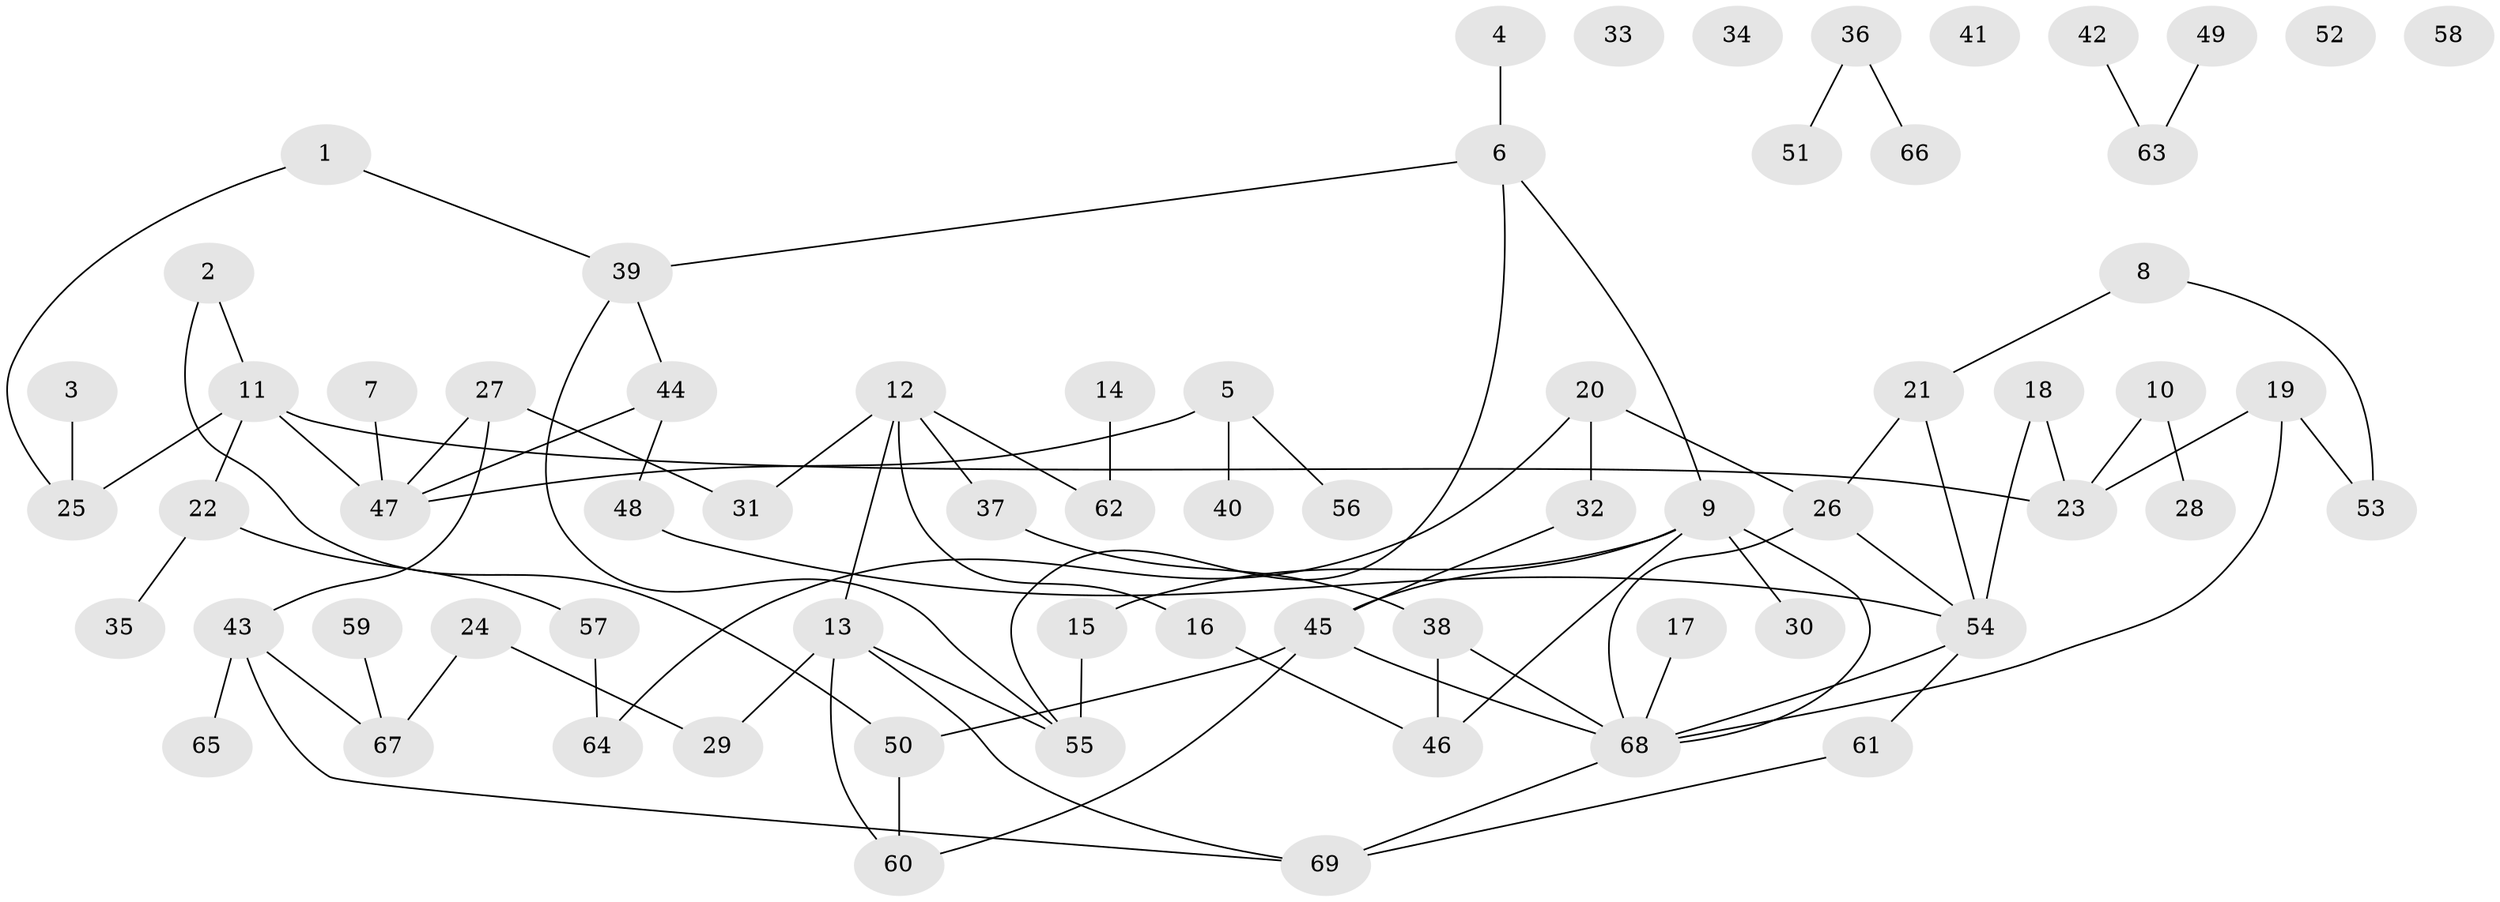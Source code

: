 // Generated by graph-tools (version 1.1) at 2025/40/03/09/25 04:40:08]
// undirected, 69 vertices, 84 edges
graph export_dot {
graph [start="1"]
  node [color=gray90,style=filled];
  1;
  2;
  3;
  4;
  5;
  6;
  7;
  8;
  9;
  10;
  11;
  12;
  13;
  14;
  15;
  16;
  17;
  18;
  19;
  20;
  21;
  22;
  23;
  24;
  25;
  26;
  27;
  28;
  29;
  30;
  31;
  32;
  33;
  34;
  35;
  36;
  37;
  38;
  39;
  40;
  41;
  42;
  43;
  44;
  45;
  46;
  47;
  48;
  49;
  50;
  51;
  52;
  53;
  54;
  55;
  56;
  57;
  58;
  59;
  60;
  61;
  62;
  63;
  64;
  65;
  66;
  67;
  68;
  69;
  1 -- 25;
  1 -- 39;
  2 -- 11;
  2 -- 50;
  3 -- 25;
  4 -- 6;
  5 -- 40;
  5 -- 47;
  5 -- 56;
  6 -- 9;
  6 -- 39;
  6 -- 55;
  7 -- 47;
  8 -- 21;
  8 -- 53;
  9 -- 15;
  9 -- 30;
  9 -- 45;
  9 -- 46;
  9 -- 68;
  10 -- 23;
  10 -- 28;
  11 -- 22;
  11 -- 23;
  11 -- 25;
  11 -- 47;
  12 -- 13;
  12 -- 16;
  12 -- 31;
  12 -- 37;
  12 -- 62;
  13 -- 29;
  13 -- 55;
  13 -- 60;
  13 -- 69;
  14 -- 62;
  15 -- 55;
  16 -- 46;
  17 -- 68;
  18 -- 23;
  18 -- 54;
  19 -- 23;
  19 -- 53;
  19 -- 68;
  20 -- 26;
  20 -- 32;
  20 -- 64;
  21 -- 26;
  21 -- 54;
  22 -- 35;
  22 -- 57;
  24 -- 29;
  24 -- 67;
  26 -- 54;
  26 -- 68;
  27 -- 31;
  27 -- 43;
  27 -- 47;
  32 -- 45;
  36 -- 51;
  36 -- 66;
  37 -- 38;
  38 -- 46;
  38 -- 68;
  39 -- 44;
  39 -- 55;
  42 -- 63;
  43 -- 65;
  43 -- 67;
  43 -- 69;
  44 -- 47;
  44 -- 48;
  45 -- 50;
  45 -- 60;
  45 -- 68;
  48 -- 54;
  49 -- 63;
  50 -- 60;
  54 -- 61;
  54 -- 68;
  57 -- 64;
  59 -- 67;
  61 -- 69;
  68 -- 69;
}
